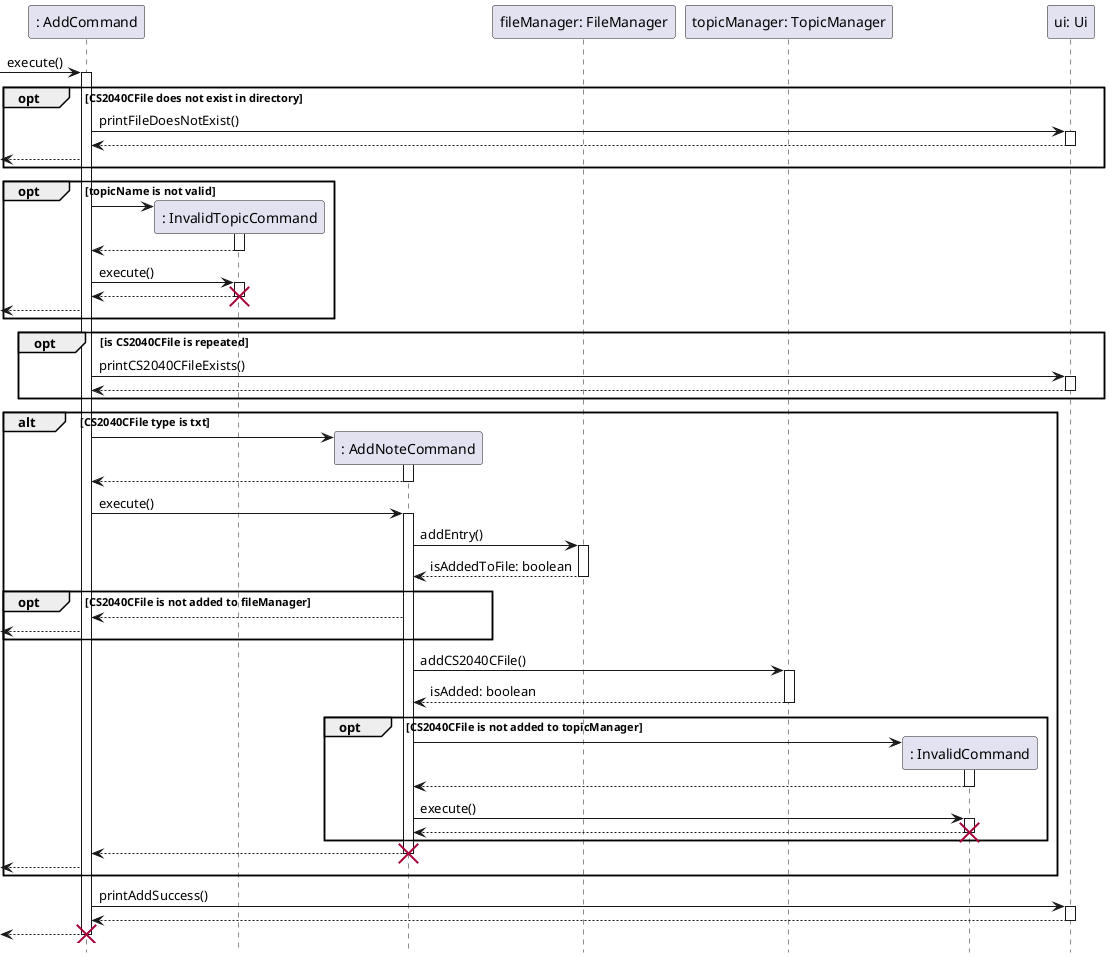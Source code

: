 @startuml
hide footbox
participant ": AddCommand" as a
participant ": InvalidTopicCommand" as it
participant ": AddNoteCommand" as an
participant "fileManager: FileManager" as fm
participant "topicManager: TopicManager" as tm
participant ": InvalidCommand" as ic
participant "ui: Ui" as ui

-> a : execute()
activate a
    opt CS2040CFile does not exist in directory
        a -> ui : printFileDoesNotExist()
        activate ui
        return
        <-- a
    end

    opt topicName is not valid
        a -> it **
        activate it
        return

        a -> it: execute()
        activate it
        return
        destroy it
        <-- a
    end

    opt is CS2040CFile is repeated
        a -> ui : printCS2040CFileExists()
        activate ui
        return
    end

    alt CS2040CFile type is txt
        a -> an **
        activate an
        return

        a -> an : execute()
        activate an
            an -> fm : addEntry()
            activate fm
            return isAddedToFile: boolean

            opt CS2040CFile is not added to fileManager
                an --> a
                <-- a
            end

            an -> tm : addCS2040CFile()
            activate tm
            return isAdded: boolean

            opt CS2040CFile is not added to topicManager
                an -> ic **
                activate ic
                return

                an -> ic : execute()
                activate ic
                return
                destroy ic
            end
            return
            destroy an
            <-- a
    end
    a -> ui : printAddSuccess()
    activate ui
    return
return
destroy a

@enduml